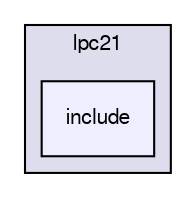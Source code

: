 digraph "sw/airborne/arch/lpc21/include" {
  compound=true
  node [ fontsize="10", fontname="FreeSans"];
  edge [ labelfontsize="10", labelfontname="FreeSans"];
  subgraph clusterdir_3f7617cb4a5e4fe5cc816b7b3bbdea3a {
    graph [ bgcolor="#ddddee", pencolor="black", label="lpc21" fontname="FreeSans", fontsize="10", URL="dir_3f7617cb4a5e4fe5cc816b7b3bbdea3a.html"]
  dir_106454a90d735ea8e812bb75c22c615b [shape=box, label="include", style="filled", fillcolor="#eeeeff", pencolor="black", URL="dir_106454a90d735ea8e812bb75c22c615b.html"];
  }
}
